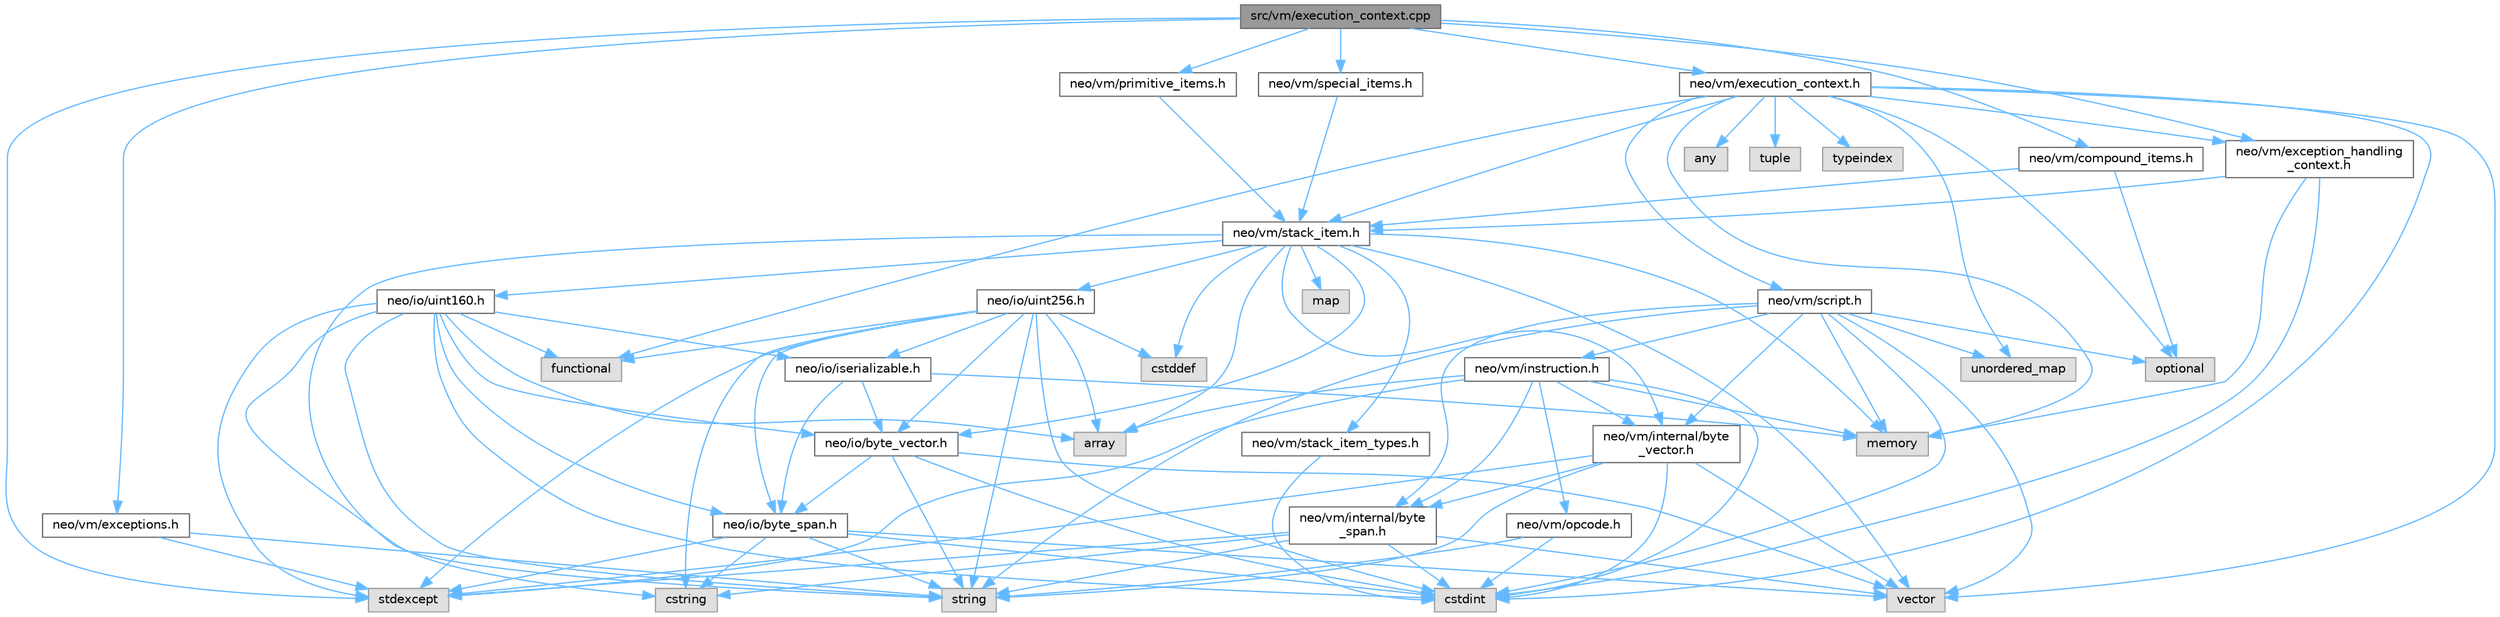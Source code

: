 digraph "src/vm/execution_context.cpp"
{
 // LATEX_PDF_SIZE
  bgcolor="transparent";
  edge [fontname=Helvetica,fontsize=10,labelfontname=Helvetica,labelfontsize=10];
  node [fontname=Helvetica,fontsize=10,shape=box,height=0.2,width=0.4];
  Node1 [id="Node000001",label="src/vm/execution_context.cpp",height=0.2,width=0.4,color="gray40", fillcolor="grey60", style="filled", fontcolor="black",tooltip=" "];
  Node1 -> Node2 [id="edge100_Node000001_Node000002",color="steelblue1",style="solid",tooltip=" "];
  Node2 [id="Node000002",label="neo/vm/compound_items.h",height=0.2,width=0.4,color="grey40", fillcolor="white", style="filled",URL="$compound__items_8h.html",tooltip=" "];
  Node2 -> Node3 [id="edge101_Node000002_Node000003",color="steelblue1",style="solid",tooltip=" "];
  Node3 [id="Node000003",label="neo/vm/stack_item.h",height=0.2,width=0.4,color="grey40", fillcolor="white", style="filled",URL="$stack__item_8h.html",tooltip=" "];
  Node3 -> Node4 [id="edge102_Node000003_Node000004",color="steelblue1",style="solid",tooltip=" "];
  Node4 [id="Node000004",label="neo/io/byte_vector.h",height=0.2,width=0.4,color="grey40", fillcolor="white", style="filled",URL="$io_2byte__vector_8h.html",tooltip=" "];
  Node4 -> Node5 [id="edge103_Node000004_Node000005",color="steelblue1",style="solid",tooltip=" "];
  Node5 [id="Node000005",label="neo/io/byte_span.h",height=0.2,width=0.4,color="grey40", fillcolor="white", style="filled",URL="$io_2byte__span_8h.html",tooltip=" "];
  Node5 -> Node6 [id="edge104_Node000005_Node000006",color="steelblue1",style="solid",tooltip=" "];
  Node6 [id="Node000006",label="cstdint",height=0.2,width=0.4,color="grey60", fillcolor="#E0E0E0", style="filled",tooltip=" "];
  Node5 -> Node7 [id="edge105_Node000005_Node000007",color="steelblue1",style="solid",tooltip=" "];
  Node7 [id="Node000007",label="cstring",height=0.2,width=0.4,color="grey60", fillcolor="#E0E0E0", style="filled",tooltip=" "];
  Node5 -> Node8 [id="edge106_Node000005_Node000008",color="steelblue1",style="solid",tooltip=" "];
  Node8 [id="Node000008",label="stdexcept",height=0.2,width=0.4,color="grey60", fillcolor="#E0E0E0", style="filled",tooltip=" "];
  Node5 -> Node9 [id="edge107_Node000005_Node000009",color="steelblue1",style="solid",tooltip=" "];
  Node9 [id="Node000009",label="string",height=0.2,width=0.4,color="grey60", fillcolor="#E0E0E0", style="filled",tooltip=" "];
  Node5 -> Node10 [id="edge108_Node000005_Node000010",color="steelblue1",style="solid",tooltip=" "];
  Node10 [id="Node000010",label="vector",height=0.2,width=0.4,color="grey60", fillcolor="#E0E0E0", style="filled",tooltip=" "];
  Node4 -> Node6 [id="edge109_Node000004_Node000006",color="steelblue1",style="solid",tooltip=" "];
  Node4 -> Node9 [id="edge110_Node000004_Node000009",color="steelblue1",style="solid",tooltip=" "];
  Node4 -> Node10 [id="edge111_Node000004_Node000010",color="steelblue1",style="solid",tooltip=" "];
  Node3 -> Node11 [id="edge112_Node000003_Node000011",color="steelblue1",style="solid",tooltip=" "];
  Node11 [id="Node000011",label="neo/io/uint160.h",height=0.2,width=0.4,color="grey40", fillcolor="white", style="filled",URL="$uint160_8h.html",tooltip=" "];
  Node11 -> Node5 [id="edge113_Node000011_Node000005",color="steelblue1",style="solid",tooltip=" "];
  Node11 -> Node4 [id="edge114_Node000011_Node000004",color="steelblue1",style="solid",tooltip=" "];
  Node11 -> Node12 [id="edge115_Node000011_Node000012",color="steelblue1",style="solid",tooltip=" "];
  Node12 [id="Node000012",label="neo/io/iserializable.h",height=0.2,width=0.4,color="grey40", fillcolor="white", style="filled",URL="$iserializable_8h.html",tooltip=" "];
  Node12 -> Node5 [id="edge116_Node000012_Node000005",color="steelblue1",style="solid",tooltip=" "];
  Node12 -> Node4 [id="edge117_Node000012_Node000004",color="steelblue1",style="solid",tooltip=" "];
  Node12 -> Node13 [id="edge118_Node000012_Node000013",color="steelblue1",style="solid",tooltip=" "];
  Node13 [id="Node000013",label="memory",height=0.2,width=0.4,color="grey60", fillcolor="#E0E0E0", style="filled",tooltip=" "];
  Node11 -> Node14 [id="edge119_Node000011_Node000014",color="steelblue1",style="solid",tooltip=" "];
  Node14 [id="Node000014",label="array",height=0.2,width=0.4,color="grey60", fillcolor="#E0E0E0", style="filled",tooltip=" "];
  Node11 -> Node6 [id="edge120_Node000011_Node000006",color="steelblue1",style="solid",tooltip=" "];
  Node11 -> Node7 [id="edge121_Node000011_Node000007",color="steelblue1",style="solid",tooltip=" "];
  Node11 -> Node15 [id="edge122_Node000011_Node000015",color="steelblue1",style="solid",tooltip=" "];
  Node15 [id="Node000015",label="functional",height=0.2,width=0.4,color="grey60", fillcolor="#E0E0E0", style="filled",tooltip=" "];
  Node11 -> Node8 [id="edge123_Node000011_Node000008",color="steelblue1",style="solid",tooltip=" "];
  Node11 -> Node9 [id="edge124_Node000011_Node000009",color="steelblue1",style="solid",tooltip=" "];
  Node3 -> Node16 [id="edge125_Node000003_Node000016",color="steelblue1",style="solid",tooltip=" "];
  Node16 [id="Node000016",label="neo/io/uint256.h",height=0.2,width=0.4,color="grey40", fillcolor="white", style="filled",URL="$uint256_8h.html",tooltip=" "];
  Node16 -> Node5 [id="edge126_Node000016_Node000005",color="steelblue1",style="solid",tooltip=" "];
  Node16 -> Node4 [id="edge127_Node000016_Node000004",color="steelblue1",style="solid",tooltip=" "];
  Node16 -> Node12 [id="edge128_Node000016_Node000012",color="steelblue1",style="solid",tooltip=" "];
  Node16 -> Node14 [id="edge129_Node000016_Node000014",color="steelblue1",style="solid",tooltip=" "];
  Node16 -> Node17 [id="edge130_Node000016_Node000017",color="steelblue1",style="solid",tooltip=" "];
  Node17 [id="Node000017",label="cstddef",height=0.2,width=0.4,color="grey60", fillcolor="#E0E0E0", style="filled",tooltip=" "];
  Node16 -> Node6 [id="edge131_Node000016_Node000006",color="steelblue1",style="solid",tooltip=" "];
  Node16 -> Node7 [id="edge132_Node000016_Node000007",color="steelblue1",style="solid",tooltip=" "];
  Node16 -> Node15 [id="edge133_Node000016_Node000015",color="steelblue1",style="solid",tooltip=" "];
  Node16 -> Node8 [id="edge134_Node000016_Node000008",color="steelblue1",style="solid",tooltip=" "];
  Node16 -> Node9 [id="edge135_Node000016_Node000009",color="steelblue1",style="solid",tooltip=" "];
  Node3 -> Node18 [id="edge136_Node000003_Node000018",color="steelblue1",style="solid",tooltip=" "];
  Node18 [id="Node000018",label="neo/vm/internal/byte\l_vector.h",height=0.2,width=0.4,color="grey40", fillcolor="white", style="filled",URL="$vm_2internal_2byte__vector_8h.html",tooltip=" "];
  Node18 -> Node19 [id="edge137_Node000018_Node000019",color="steelblue1",style="solid",tooltip=" "];
  Node19 [id="Node000019",label="neo/vm/internal/byte\l_span.h",height=0.2,width=0.4,color="grey40", fillcolor="white", style="filled",URL="$vm_2internal_2byte__span_8h.html",tooltip=" "];
  Node19 -> Node6 [id="edge138_Node000019_Node000006",color="steelblue1",style="solid",tooltip=" "];
  Node19 -> Node7 [id="edge139_Node000019_Node000007",color="steelblue1",style="solid",tooltip=" "];
  Node19 -> Node8 [id="edge140_Node000019_Node000008",color="steelblue1",style="solid",tooltip=" "];
  Node19 -> Node9 [id="edge141_Node000019_Node000009",color="steelblue1",style="solid",tooltip=" "];
  Node19 -> Node10 [id="edge142_Node000019_Node000010",color="steelblue1",style="solid",tooltip=" "];
  Node18 -> Node6 [id="edge143_Node000018_Node000006",color="steelblue1",style="solid",tooltip=" "];
  Node18 -> Node8 [id="edge144_Node000018_Node000008",color="steelblue1",style="solid",tooltip=" "];
  Node18 -> Node9 [id="edge145_Node000018_Node000009",color="steelblue1",style="solid",tooltip=" "];
  Node18 -> Node10 [id="edge146_Node000018_Node000010",color="steelblue1",style="solid",tooltip=" "];
  Node3 -> Node20 [id="edge147_Node000003_Node000020",color="steelblue1",style="solid",tooltip=" "];
  Node20 [id="Node000020",label="neo/vm/stack_item_types.h",height=0.2,width=0.4,color="grey40", fillcolor="white", style="filled",URL="$stack__item__types_8h.html",tooltip=" "];
  Node20 -> Node6 [id="edge148_Node000020_Node000006",color="steelblue1",style="solid",tooltip=" "];
  Node3 -> Node14 [id="edge149_Node000003_Node000014",color="steelblue1",style="solid",tooltip=" "];
  Node3 -> Node17 [id="edge150_Node000003_Node000017",color="steelblue1",style="solid",tooltip=" "];
  Node3 -> Node21 [id="edge151_Node000003_Node000021",color="steelblue1",style="solid",tooltip=" "];
  Node21 [id="Node000021",label="map",height=0.2,width=0.4,color="grey60", fillcolor="#E0E0E0", style="filled",tooltip=" "];
  Node3 -> Node13 [id="edge152_Node000003_Node000013",color="steelblue1",style="solid",tooltip=" "];
  Node3 -> Node9 [id="edge153_Node000003_Node000009",color="steelblue1",style="solid",tooltip=" "];
  Node3 -> Node10 [id="edge154_Node000003_Node000010",color="steelblue1",style="solid",tooltip=" "];
  Node2 -> Node22 [id="edge155_Node000002_Node000022",color="steelblue1",style="solid",tooltip=" "];
  Node22 [id="Node000022",label="optional",height=0.2,width=0.4,color="grey60", fillcolor="#E0E0E0", style="filled",tooltip=" "];
  Node1 -> Node23 [id="edge156_Node000001_Node000023",color="steelblue1",style="solid",tooltip=" "];
  Node23 [id="Node000023",label="neo/vm/exception_handling\l_context.h",height=0.2,width=0.4,color="grey40", fillcolor="white", style="filled",URL="$exception__handling__context_8h.html",tooltip=" "];
  Node23 -> Node3 [id="edge157_Node000023_Node000003",color="steelblue1",style="solid",tooltip=" "];
  Node23 -> Node6 [id="edge158_Node000023_Node000006",color="steelblue1",style="solid",tooltip=" "];
  Node23 -> Node13 [id="edge159_Node000023_Node000013",color="steelblue1",style="solid",tooltip=" "];
  Node1 -> Node24 [id="edge160_Node000001_Node000024",color="steelblue1",style="solid",tooltip=" "];
  Node24 [id="Node000024",label="neo/vm/exceptions.h",height=0.2,width=0.4,color="grey40", fillcolor="white", style="filled",URL="$vm_2exceptions_8h.html",tooltip=" "];
  Node24 -> Node8 [id="edge161_Node000024_Node000008",color="steelblue1",style="solid",tooltip=" "];
  Node24 -> Node9 [id="edge162_Node000024_Node000009",color="steelblue1",style="solid",tooltip=" "];
  Node1 -> Node25 [id="edge163_Node000001_Node000025",color="steelblue1",style="solid",tooltip=" "];
  Node25 [id="Node000025",label="neo/vm/execution_context.h",height=0.2,width=0.4,color="grey40", fillcolor="white", style="filled",URL="$execution__context_8h.html",tooltip=" "];
  Node25 -> Node23 [id="edge164_Node000025_Node000023",color="steelblue1",style="solid",tooltip=" "];
  Node25 -> Node26 [id="edge165_Node000025_Node000026",color="steelblue1",style="solid",tooltip=" "];
  Node26 [id="Node000026",label="neo/vm/script.h",height=0.2,width=0.4,color="grey40", fillcolor="white", style="filled",URL="$script_8h.html",tooltip=" "];
  Node26 -> Node27 [id="edge166_Node000026_Node000027",color="steelblue1",style="solid",tooltip=" "];
  Node27 [id="Node000027",label="neo/vm/instruction.h",height=0.2,width=0.4,color="grey40", fillcolor="white", style="filled",URL="$instruction_8h.html",tooltip=" "];
  Node27 -> Node19 [id="edge167_Node000027_Node000019",color="steelblue1",style="solid",tooltip=" "];
  Node27 -> Node18 [id="edge168_Node000027_Node000018",color="steelblue1",style="solid",tooltip=" "];
  Node27 -> Node28 [id="edge169_Node000027_Node000028",color="steelblue1",style="solid",tooltip=" "];
  Node28 [id="Node000028",label="neo/vm/opcode.h",height=0.2,width=0.4,color="grey40", fillcolor="white", style="filled",URL="$opcode_8h.html",tooltip=" "];
  Node28 -> Node6 [id="edge170_Node000028_Node000006",color="steelblue1",style="solid",tooltip=" "];
  Node28 -> Node9 [id="edge171_Node000028_Node000009",color="steelblue1",style="solid",tooltip=" "];
  Node27 -> Node14 [id="edge172_Node000027_Node000014",color="steelblue1",style="solid",tooltip=" "];
  Node27 -> Node6 [id="edge173_Node000027_Node000006",color="steelblue1",style="solid",tooltip=" "];
  Node27 -> Node13 [id="edge174_Node000027_Node000013",color="steelblue1",style="solid",tooltip=" "];
  Node27 -> Node8 [id="edge175_Node000027_Node000008",color="steelblue1",style="solid",tooltip=" "];
  Node26 -> Node19 [id="edge176_Node000026_Node000019",color="steelblue1",style="solid",tooltip=" "];
  Node26 -> Node18 [id="edge177_Node000026_Node000018",color="steelblue1",style="solid",tooltip=" "];
  Node26 -> Node6 [id="edge178_Node000026_Node000006",color="steelblue1",style="solid",tooltip=" "];
  Node26 -> Node13 [id="edge179_Node000026_Node000013",color="steelblue1",style="solid",tooltip=" "];
  Node26 -> Node22 [id="edge180_Node000026_Node000022",color="steelblue1",style="solid",tooltip=" "];
  Node26 -> Node9 [id="edge181_Node000026_Node000009",color="steelblue1",style="solid",tooltip=" "];
  Node26 -> Node29 [id="edge182_Node000026_Node000029",color="steelblue1",style="solid",tooltip=" "];
  Node29 [id="Node000029",label="unordered_map",height=0.2,width=0.4,color="grey60", fillcolor="#E0E0E0", style="filled",tooltip=" "];
  Node26 -> Node10 [id="edge183_Node000026_Node000010",color="steelblue1",style="solid",tooltip=" "];
  Node25 -> Node3 [id="edge184_Node000025_Node000003",color="steelblue1",style="solid",tooltip=" "];
  Node25 -> Node30 [id="edge185_Node000025_Node000030",color="steelblue1",style="solid",tooltip=" "];
  Node30 [id="Node000030",label="any",height=0.2,width=0.4,color="grey60", fillcolor="#E0E0E0", style="filled",tooltip=" "];
  Node25 -> Node6 [id="edge186_Node000025_Node000006",color="steelblue1",style="solid",tooltip=" "];
  Node25 -> Node15 [id="edge187_Node000025_Node000015",color="steelblue1",style="solid",tooltip=" "];
  Node25 -> Node13 [id="edge188_Node000025_Node000013",color="steelblue1",style="solid",tooltip=" "];
  Node25 -> Node22 [id="edge189_Node000025_Node000022",color="steelblue1",style="solid",tooltip=" "];
  Node25 -> Node31 [id="edge190_Node000025_Node000031",color="steelblue1",style="solid",tooltip=" "];
  Node31 [id="Node000031",label="tuple",height=0.2,width=0.4,color="grey60", fillcolor="#E0E0E0", style="filled",tooltip=" "];
  Node25 -> Node32 [id="edge191_Node000025_Node000032",color="steelblue1",style="solid",tooltip=" "];
  Node32 [id="Node000032",label="typeindex",height=0.2,width=0.4,color="grey60", fillcolor="#E0E0E0", style="filled",tooltip=" "];
  Node25 -> Node29 [id="edge192_Node000025_Node000029",color="steelblue1",style="solid",tooltip=" "];
  Node25 -> Node10 [id="edge193_Node000025_Node000010",color="steelblue1",style="solid",tooltip=" "];
  Node1 -> Node33 [id="edge194_Node000001_Node000033",color="steelblue1",style="solid",tooltip=" "];
  Node33 [id="Node000033",label="neo/vm/primitive_items.h",height=0.2,width=0.4,color="grey40", fillcolor="white", style="filled",URL="$primitive__items_8h.html",tooltip=" "];
  Node33 -> Node3 [id="edge195_Node000033_Node000003",color="steelblue1",style="solid",tooltip=" "];
  Node1 -> Node34 [id="edge196_Node000001_Node000034",color="steelblue1",style="solid",tooltip=" "];
  Node34 [id="Node000034",label="neo/vm/special_items.h",height=0.2,width=0.4,color="grey40", fillcolor="white", style="filled",URL="$special__items_8h.html",tooltip=" "];
  Node34 -> Node3 [id="edge197_Node000034_Node000003",color="steelblue1",style="solid",tooltip=" "];
  Node1 -> Node8 [id="edge198_Node000001_Node000008",color="steelblue1",style="solid",tooltip=" "];
}
